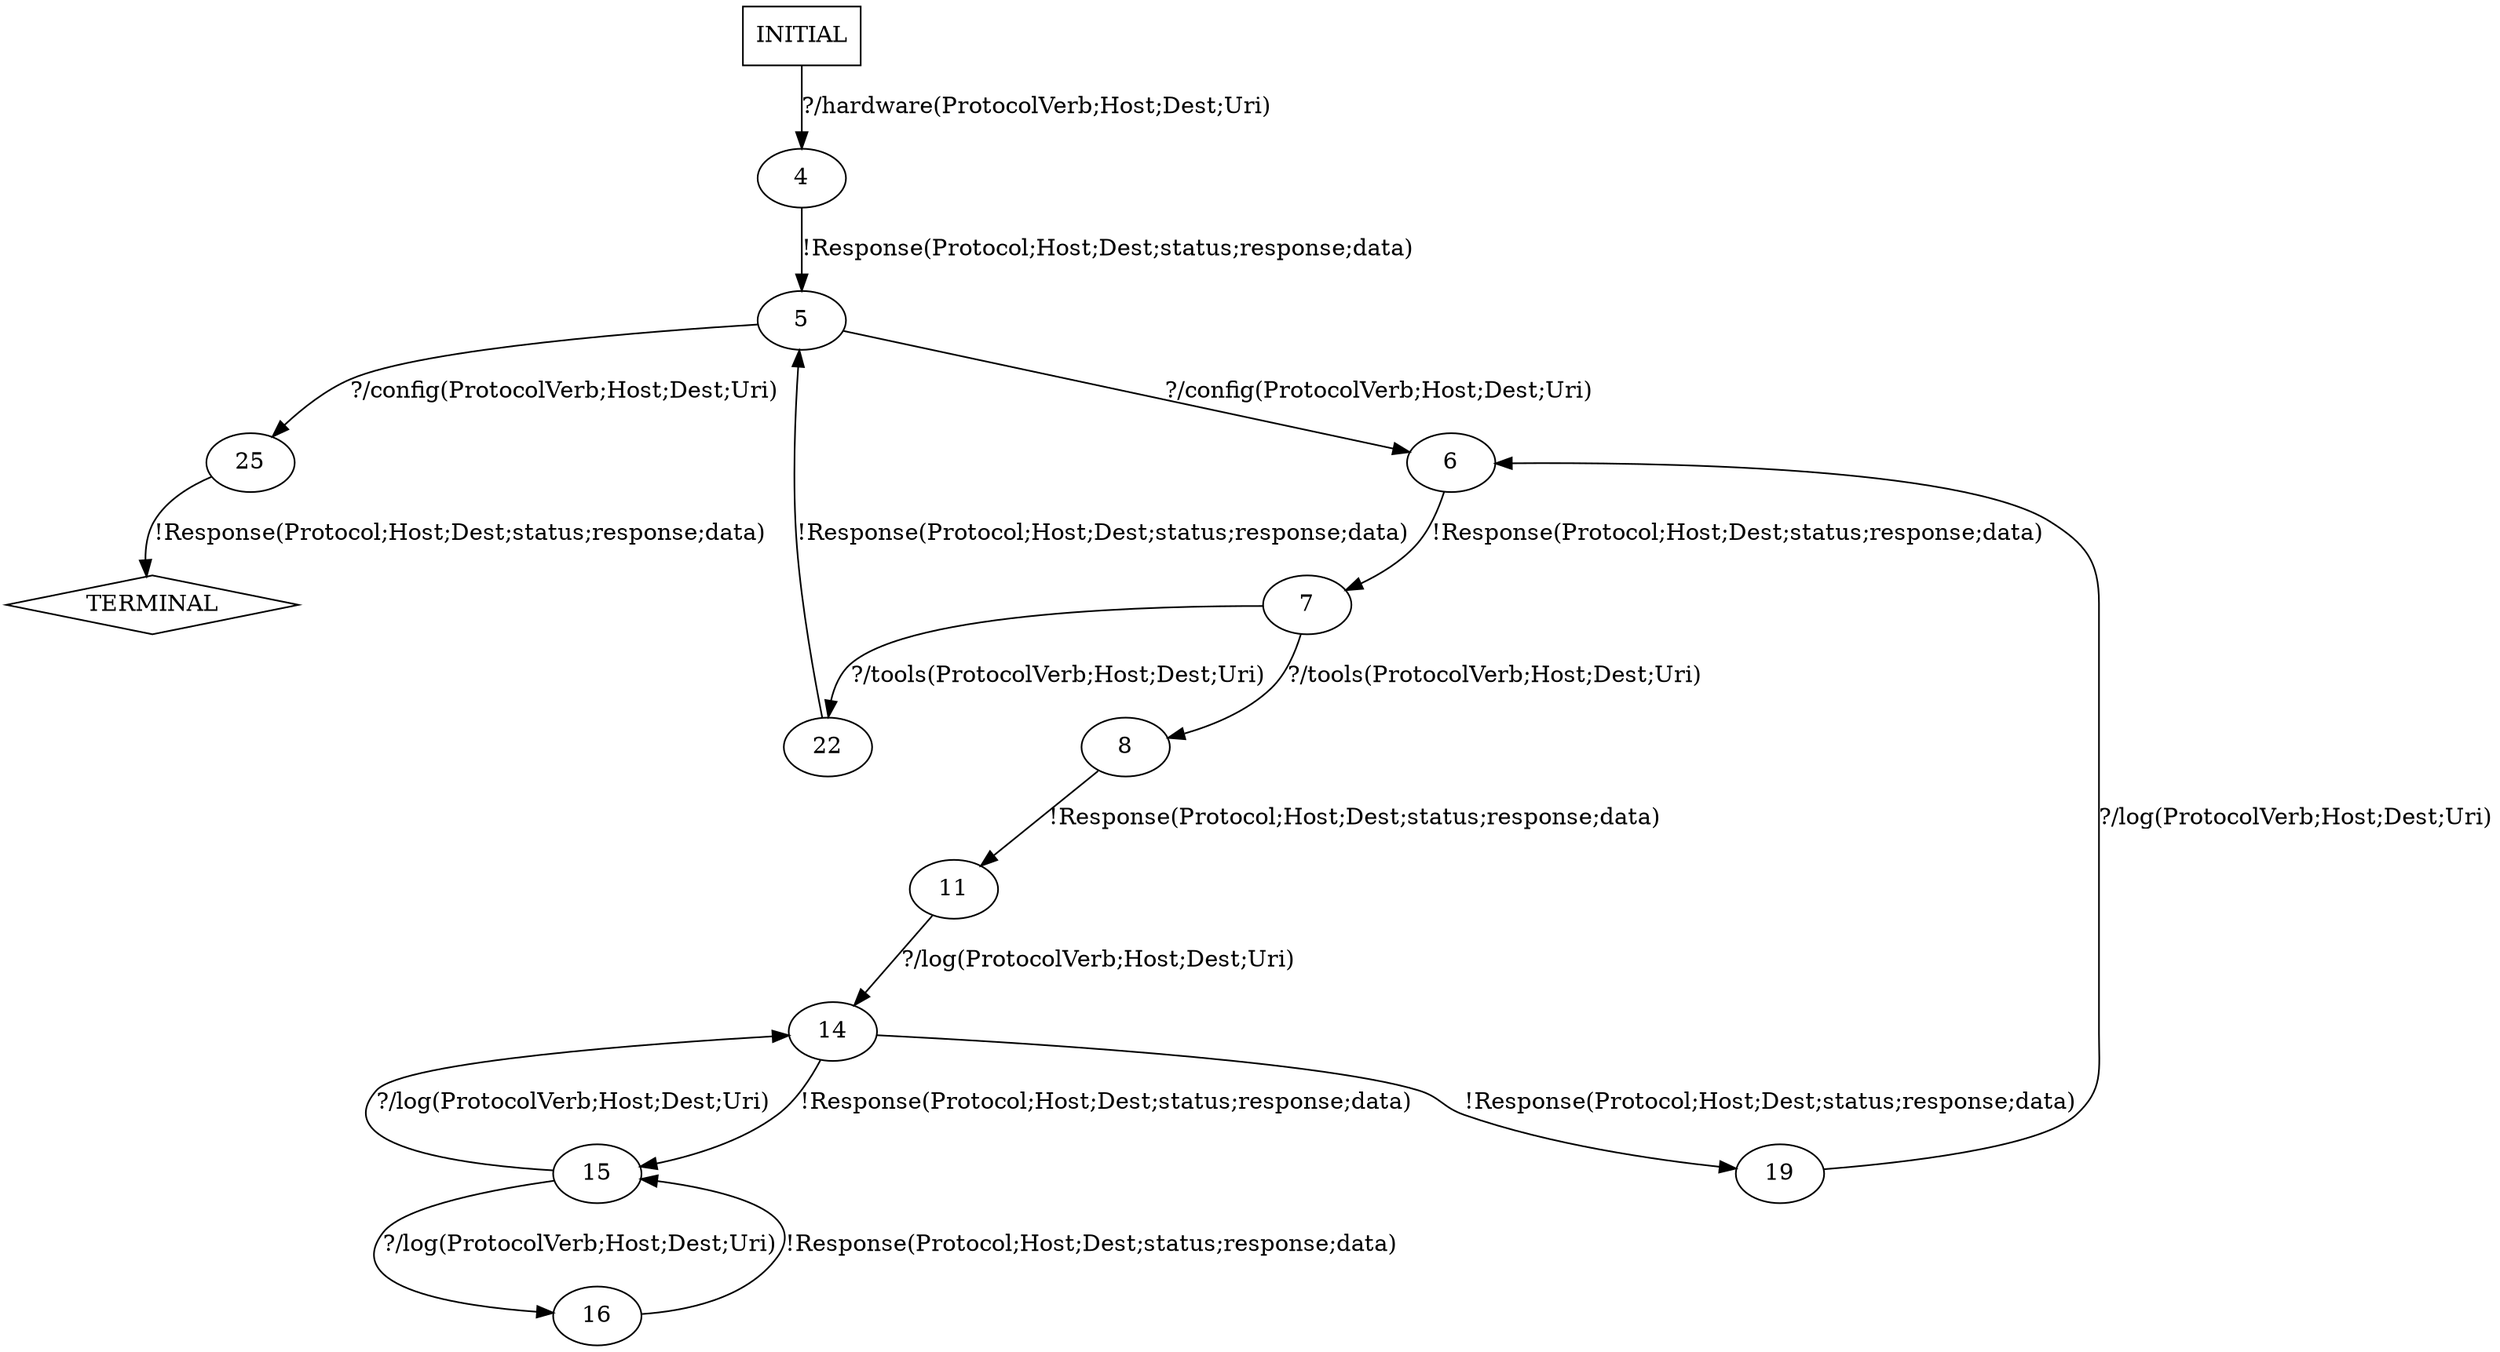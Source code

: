 digraph G {
  1 [label="TERMINAL",shape=diamond];
  3 [label="INITIAL",shape=box];
  4 [label="4"];
  5 [label="5"];
  6 [label="6"];
  7 [label="7"];
  8 [label="8"];
  11 [label="11"];
  14 [label="14"];
  15 [label="15"];
  16 [label="16"];
  19 [label="19"];
  22 [label="22"];
  25 [label="25"];
3->4  [label="?/hardware(ProtocolVerb;Host;Dest;Uri)"]
4->5  [label="!Response(Protocol;Host;Dest;status;response;data)"]
5->25  [label="?/config(ProtocolVerb;Host;Dest;Uri)"]
5->6  [label="?/config(ProtocolVerb;Host;Dest;Uri)"]
6->7  [label="!Response(Protocol;Host;Dest;status;response;data)"]
7->8  [label="?/tools(ProtocolVerb;Host;Dest;Uri)"]
7->22  [label="?/tools(ProtocolVerb;Host;Dest;Uri)"]
8->11  [label="!Response(Protocol;Host;Dest;status;response;data)"]
11->14  [label="?/log(ProtocolVerb;Host;Dest;Uri)"]
14->19  [label="!Response(Protocol;Host;Dest;status;response;data)"]
14->15  [label="!Response(Protocol;Host;Dest;status;response;data)"]
15->16  [label="?/log(ProtocolVerb;Host;Dest;Uri)"]
15->14  [label="?/log(ProtocolVerb;Host;Dest;Uri)"]
16->15  [label="!Response(Protocol;Host;Dest;status;response;data)"]
19->6  [label="?/log(ProtocolVerb;Host;Dest;Uri)"]
22->5  [label="!Response(Protocol;Host;Dest;status;response;data)"]
25->1  [label="!Response(Protocol;Host;Dest;status;response;data)"]
}
